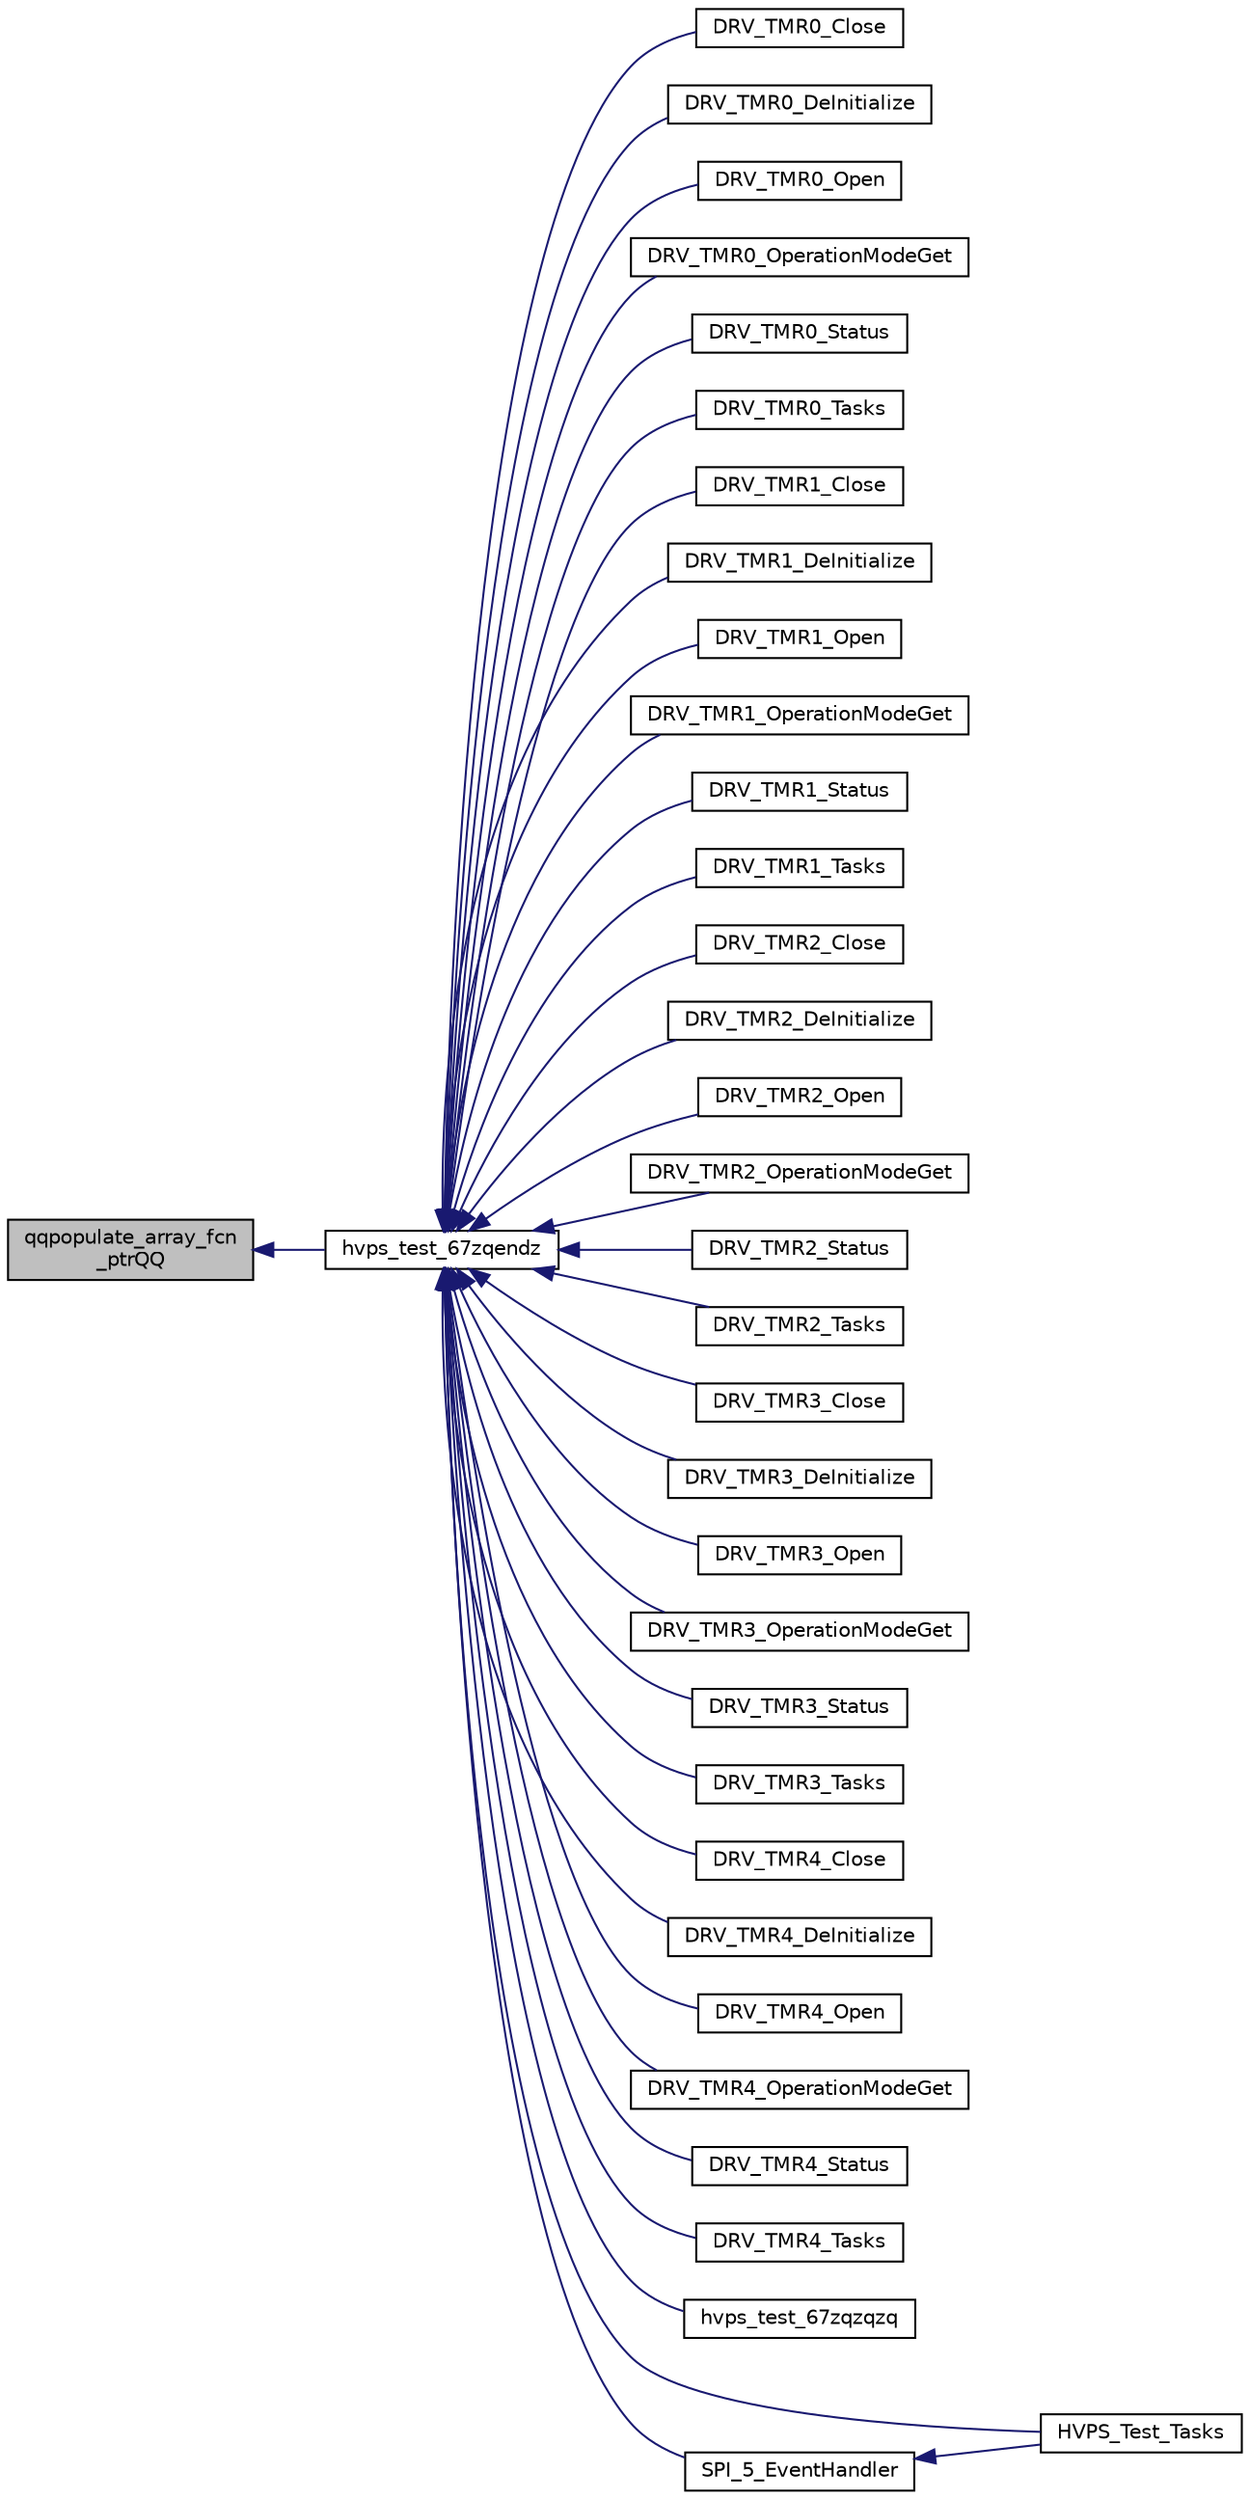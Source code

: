 digraph "qqpopulate_array_fcn_ptrQQ"
{
  edge [fontname="Helvetica",fontsize="10",labelfontname="Helvetica",labelfontsize="10"];
  node [fontname="Helvetica",fontsize="10",shape=record];
  rankdir="LR";
  Node1613 [label="qqpopulate_array_fcn\l_ptrQQ",height=0.2,width=0.4,color="black", fillcolor="grey75", style="filled", fontcolor="black"];
  Node1613 -> Node1614 [dir="back",color="midnightblue",fontsize="10",style="solid",fontname="Helvetica"];
  Node1614 [label="hvps_test_67zqendz",height=0.2,width=0.4,color="black", fillcolor="white", style="filled",URL="$inszt__hvps__test_8c.html#ad8c587bedb05e758a49e8e760fa00bff"];
  Node1614 -> Node1615 [dir="back",color="midnightblue",fontsize="10",style="solid",fontname="Helvetica"];
  Node1615 [label="DRV_TMR0_Close",height=0.2,width=0.4,color="black", fillcolor="white", style="filled",URL="$inszt__hvps__test_8c.html#a32eae35a1e64a44969e70c746ec9cdc2"];
  Node1614 -> Node1616 [dir="back",color="midnightblue",fontsize="10",style="solid",fontname="Helvetica"];
  Node1616 [label="DRV_TMR0_DeInitialize",height=0.2,width=0.4,color="black", fillcolor="white", style="filled",URL="$inszt__hvps__test_8c.html#ac35e22ce2277246569aa15a0142f42de"];
  Node1614 -> Node1617 [dir="back",color="midnightblue",fontsize="10",style="solid",fontname="Helvetica"];
  Node1617 [label="DRV_TMR0_Open",height=0.2,width=0.4,color="black", fillcolor="white", style="filled",URL="$inszt__hvps__test_8c.html#a6185be0b1acc5308100e9c168c6d9882"];
  Node1614 -> Node1618 [dir="back",color="midnightblue",fontsize="10",style="solid",fontname="Helvetica"];
  Node1618 [label="DRV_TMR0_OperationModeGet",height=0.2,width=0.4,color="black", fillcolor="white", style="filled",URL="$inszt__hvps__test_8c.html#a75154e72363837310412c5f0f77ca99b"];
  Node1614 -> Node1619 [dir="back",color="midnightblue",fontsize="10",style="solid",fontname="Helvetica"];
  Node1619 [label="DRV_TMR0_Status",height=0.2,width=0.4,color="black", fillcolor="white", style="filled",URL="$inszt__hvps__test_8c.html#aa0b45abb3787c0b80fba63077983fda6"];
  Node1614 -> Node1620 [dir="back",color="midnightblue",fontsize="10",style="solid",fontname="Helvetica"];
  Node1620 [label="DRV_TMR0_Tasks",height=0.2,width=0.4,color="black", fillcolor="white", style="filled",URL="$inszt__hvps__test_8c.html#a074ed24077060483c762988f726d23e9"];
  Node1614 -> Node1621 [dir="back",color="midnightblue",fontsize="10",style="solid",fontname="Helvetica"];
  Node1621 [label="DRV_TMR1_Close",height=0.2,width=0.4,color="black", fillcolor="white", style="filled",URL="$inszt__hvps__test_8c.html#a6a5cde4bb2a1f040394eff6085aa1d59"];
  Node1614 -> Node1622 [dir="back",color="midnightblue",fontsize="10",style="solid",fontname="Helvetica"];
  Node1622 [label="DRV_TMR1_DeInitialize",height=0.2,width=0.4,color="black", fillcolor="white", style="filled",URL="$inszt__hvps__test_8c.html#abf7739f5097a1ceff5268ea070a35c9e"];
  Node1614 -> Node1623 [dir="back",color="midnightblue",fontsize="10",style="solid",fontname="Helvetica"];
  Node1623 [label="DRV_TMR1_Open",height=0.2,width=0.4,color="black", fillcolor="white", style="filled",URL="$inszt__hvps__test_8c.html#ac23662f1a2e62aff3d8576b4fb403b5e"];
  Node1614 -> Node1624 [dir="back",color="midnightblue",fontsize="10",style="solid",fontname="Helvetica"];
  Node1624 [label="DRV_TMR1_OperationModeGet",height=0.2,width=0.4,color="black", fillcolor="white", style="filled",URL="$inszt__hvps__test_8c.html#a2ddcb52c248a14db2f5d3cc2b8396b4d"];
  Node1614 -> Node1625 [dir="back",color="midnightblue",fontsize="10",style="solid",fontname="Helvetica"];
  Node1625 [label="DRV_TMR1_Status",height=0.2,width=0.4,color="black", fillcolor="white", style="filled",URL="$inszt__hvps__test_8c.html#af0b509a65d0cc40830845f905e72f383"];
  Node1614 -> Node1626 [dir="back",color="midnightblue",fontsize="10",style="solid",fontname="Helvetica"];
  Node1626 [label="DRV_TMR1_Tasks",height=0.2,width=0.4,color="black", fillcolor="white", style="filled",URL="$inszt__hvps__test_8c.html#a0c01e1083b80ad88b2bc0fae758b1f0e"];
  Node1614 -> Node1627 [dir="back",color="midnightblue",fontsize="10",style="solid",fontname="Helvetica"];
  Node1627 [label="DRV_TMR2_Close",height=0.2,width=0.4,color="black", fillcolor="white", style="filled",URL="$inszt__hvps__test_8c.html#a5ad44e5f36f8a566c396331e7c08c15d"];
  Node1614 -> Node1628 [dir="back",color="midnightblue",fontsize="10",style="solid",fontname="Helvetica"];
  Node1628 [label="DRV_TMR2_DeInitialize",height=0.2,width=0.4,color="black", fillcolor="white", style="filled",URL="$inszt__hvps__test_8c.html#a0aa800750e31f5d3aea0afcd7faa41fe"];
  Node1614 -> Node1629 [dir="back",color="midnightblue",fontsize="10",style="solid",fontname="Helvetica"];
  Node1629 [label="DRV_TMR2_Open",height=0.2,width=0.4,color="black", fillcolor="white", style="filled",URL="$inszt__hvps__test_8c.html#ae3ec2e7d926f1dfcf4d5b4ec3f4452b1"];
  Node1614 -> Node1630 [dir="back",color="midnightblue",fontsize="10",style="solid",fontname="Helvetica"];
  Node1630 [label="DRV_TMR2_OperationModeGet",height=0.2,width=0.4,color="black", fillcolor="white", style="filled",URL="$inszt__hvps__test_8c.html#aaec612bc5ca6823e226aa9e168f0f7e4"];
  Node1614 -> Node1631 [dir="back",color="midnightblue",fontsize="10",style="solid",fontname="Helvetica"];
  Node1631 [label="DRV_TMR2_Status",height=0.2,width=0.4,color="black", fillcolor="white", style="filled",URL="$inszt__hvps__test_8c.html#ab66021f387d5cbb3e7ab20b7718aa773"];
  Node1614 -> Node1632 [dir="back",color="midnightblue",fontsize="10",style="solid",fontname="Helvetica"];
  Node1632 [label="DRV_TMR2_Tasks",height=0.2,width=0.4,color="black", fillcolor="white", style="filled",URL="$inszt__hvps__test_8c.html#a4cae103296c260a0cacd0bfbb02abec6"];
  Node1614 -> Node1633 [dir="back",color="midnightblue",fontsize="10",style="solid",fontname="Helvetica"];
  Node1633 [label="DRV_TMR3_Close",height=0.2,width=0.4,color="black", fillcolor="white", style="filled",URL="$inszt__hvps__test_8c.html#a5dd9fa4b5c96ae83f17ed22952b3526b"];
  Node1614 -> Node1634 [dir="back",color="midnightblue",fontsize="10",style="solid",fontname="Helvetica"];
  Node1634 [label="DRV_TMR3_DeInitialize",height=0.2,width=0.4,color="black", fillcolor="white", style="filled",URL="$inszt__hvps__test_8c.html#a51119949a1b0dc2ade9d15cd3eef3cf9"];
  Node1614 -> Node1635 [dir="back",color="midnightblue",fontsize="10",style="solid",fontname="Helvetica"];
  Node1635 [label="DRV_TMR3_Open",height=0.2,width=0.4,color="black", fillcolor="white", style="filled",URL="$inszt__hvps__test_8c.html#a14def85d2721c6fe7a0f52e5da985745"];
  Node1614 -> Node1636 [dir="back",color="midnightblue",fontsize="10",style="solid",fontname="Helvetica"];
  Node1636 [label="DRV_TMR3_OperationModeGet",height=0.2,width=0.4,color="black", fillcolor="white", style="filled",URL="$inszt__hvps__test_8c.html#aba3d374b5742c8fed77fb9c5125906e8"];
  Node1614 -> Node1637 [dir="back",color="midnightblue",fontsize="10",style="solid",fontname="Helvetica"];
  Node1637 [label="DRV_TMR3_Status",height=0.2,width=0.4,color="black", fillcolor="white", style="filled",URL="$inszt__hvps__test_8c.html#ab337820f2261ee63bfbdbe91f999de92"];
  Node1614 -> Node1638 [dir="back",color="midnightblue",fontsize="10",style="solid",fontname="Helvetica"];
  Node1638 [label="DRV_TMR3_Tasks",height=0.2,width=0.4,color="black", fillcolor="white", style="filled",URL="$inszt__hvps__test_8c.html#ac4622292b2dab66f9b5ae9778db08478"];
  Node1614 -> Node1639 [dir="back",color="midnightblue",fontsize="10",style="solid",fontname="Helvetica"];
  Node1639 [label="DRV_TMR4_Close",height=0.2,width=0.4,color="black", fillcolor="white", style="filled",URL="$inszt__hvps__test_8c.html#abca98245dd4f6348cc96c19911fa2f7f"];
  Node1614 -> Node1640 [dir="back",color="midnightblue",fontsize="10",style="solid",fontname="Helvetica"];
  Node1640 [label="DRV_TMR4_DeInitialize",height=0.2,width=0.4,color="black", fillcolor="white", style="filled",URL="$inszt__hvps__test_8c.html#a24315793d9553d184024aea496534bc5"];
  Node1614 -> Node1641 [dir="back",color="midnightblue",fontsize="10",style="solid",fontname="Helvetica"];
  Node1641 [label="DRV_TMR4_Open",height=0.2,width=0.4,color="black", fillcolor="white", style="filled",URL="$inszt__hvps__test_8c.html#a6e2c39c5a9d8b23859be0e673b43b1b9"];
  Node1614 -> Node1642 [dir="back",color="midnightblue",fontsize="10",style="solid",fontname="Helvetica"];
  Node1642 [label="DRV_TMR4_OperationModeGet",height=0.2,width=0.4,color="black", fillcolor="white", style="filled",URL="$inszt__hvps__test_8c.html#ad47780c4b3a36ef4f64841b0106a751d"];
  Node1614 -> Node1643 [dir="back",color="midnightblue",fontsize="10",style="solid",fontname="Helvetica"];
  Node1643 [label="DRV_TMR4_Status",height=0.2,width=0.4,color="black", fillcolor="white", style="filled",URL="$inszt__hvps__test_8c.html#aeb55a9257642cf221bcb641b25033668"];
  Node1614 -> Node1644 [dir="back",color="midnightblue",fontsize="10",style="solid",fontname="Helvetica"];
  Node1644 [label="DRV_TMR4_Tasks",height=0.2,width=0.4,color="black", fillcolor="white", style="filled",URL="$inszt__hvps__test_8c.html#a97a4bb302673812056f8ad54ea70b59e"];
  Node1614 -> Node1645 [dir="back",color="midnightblue",fontsize="10",style="solid",fontname="Helvetica"];
  Node1645 [label="hvps_test_67zqzqzq",height=0.2,width=0.4,color="black", fillcolor="white", style="filled",URL="$inszt__hvps__test_8c.html#ab62bf35c7b8bd52f6bf6099254d38de9"];
  Node1614 -> Node1646 [dir="back",color="midnightblue",fontsize="10",style="solid",fontname="Helvetica"];
  Node1646 [label="HVPS_Test_Tasks",height=0.2,width=0.4,color="black", fillcolor="white", style="filled",URL="$inszt__hvps__test_8c.html#aac73f1185c0bf4ac7c58ed7617339f88"];
  Node1614 -> Node1647 [dir="back",color="midnightblue",fontsize="10",style="solid",fontname="Helvetica"];
  Node1647 [label="SPI_5_EventHandler",height=0.2,width=0.4,color="black", fillcolor="white", style="filled",URL="$inszt__hvps__test_8c.html#ac2d5f6e8bac9b9d040063b2d458b8e5f"];
  Node1647 -> Node1646 [dir="back",color="midnightblue",fontsize="10",style="solid",fontname="Helvetica"];
}
